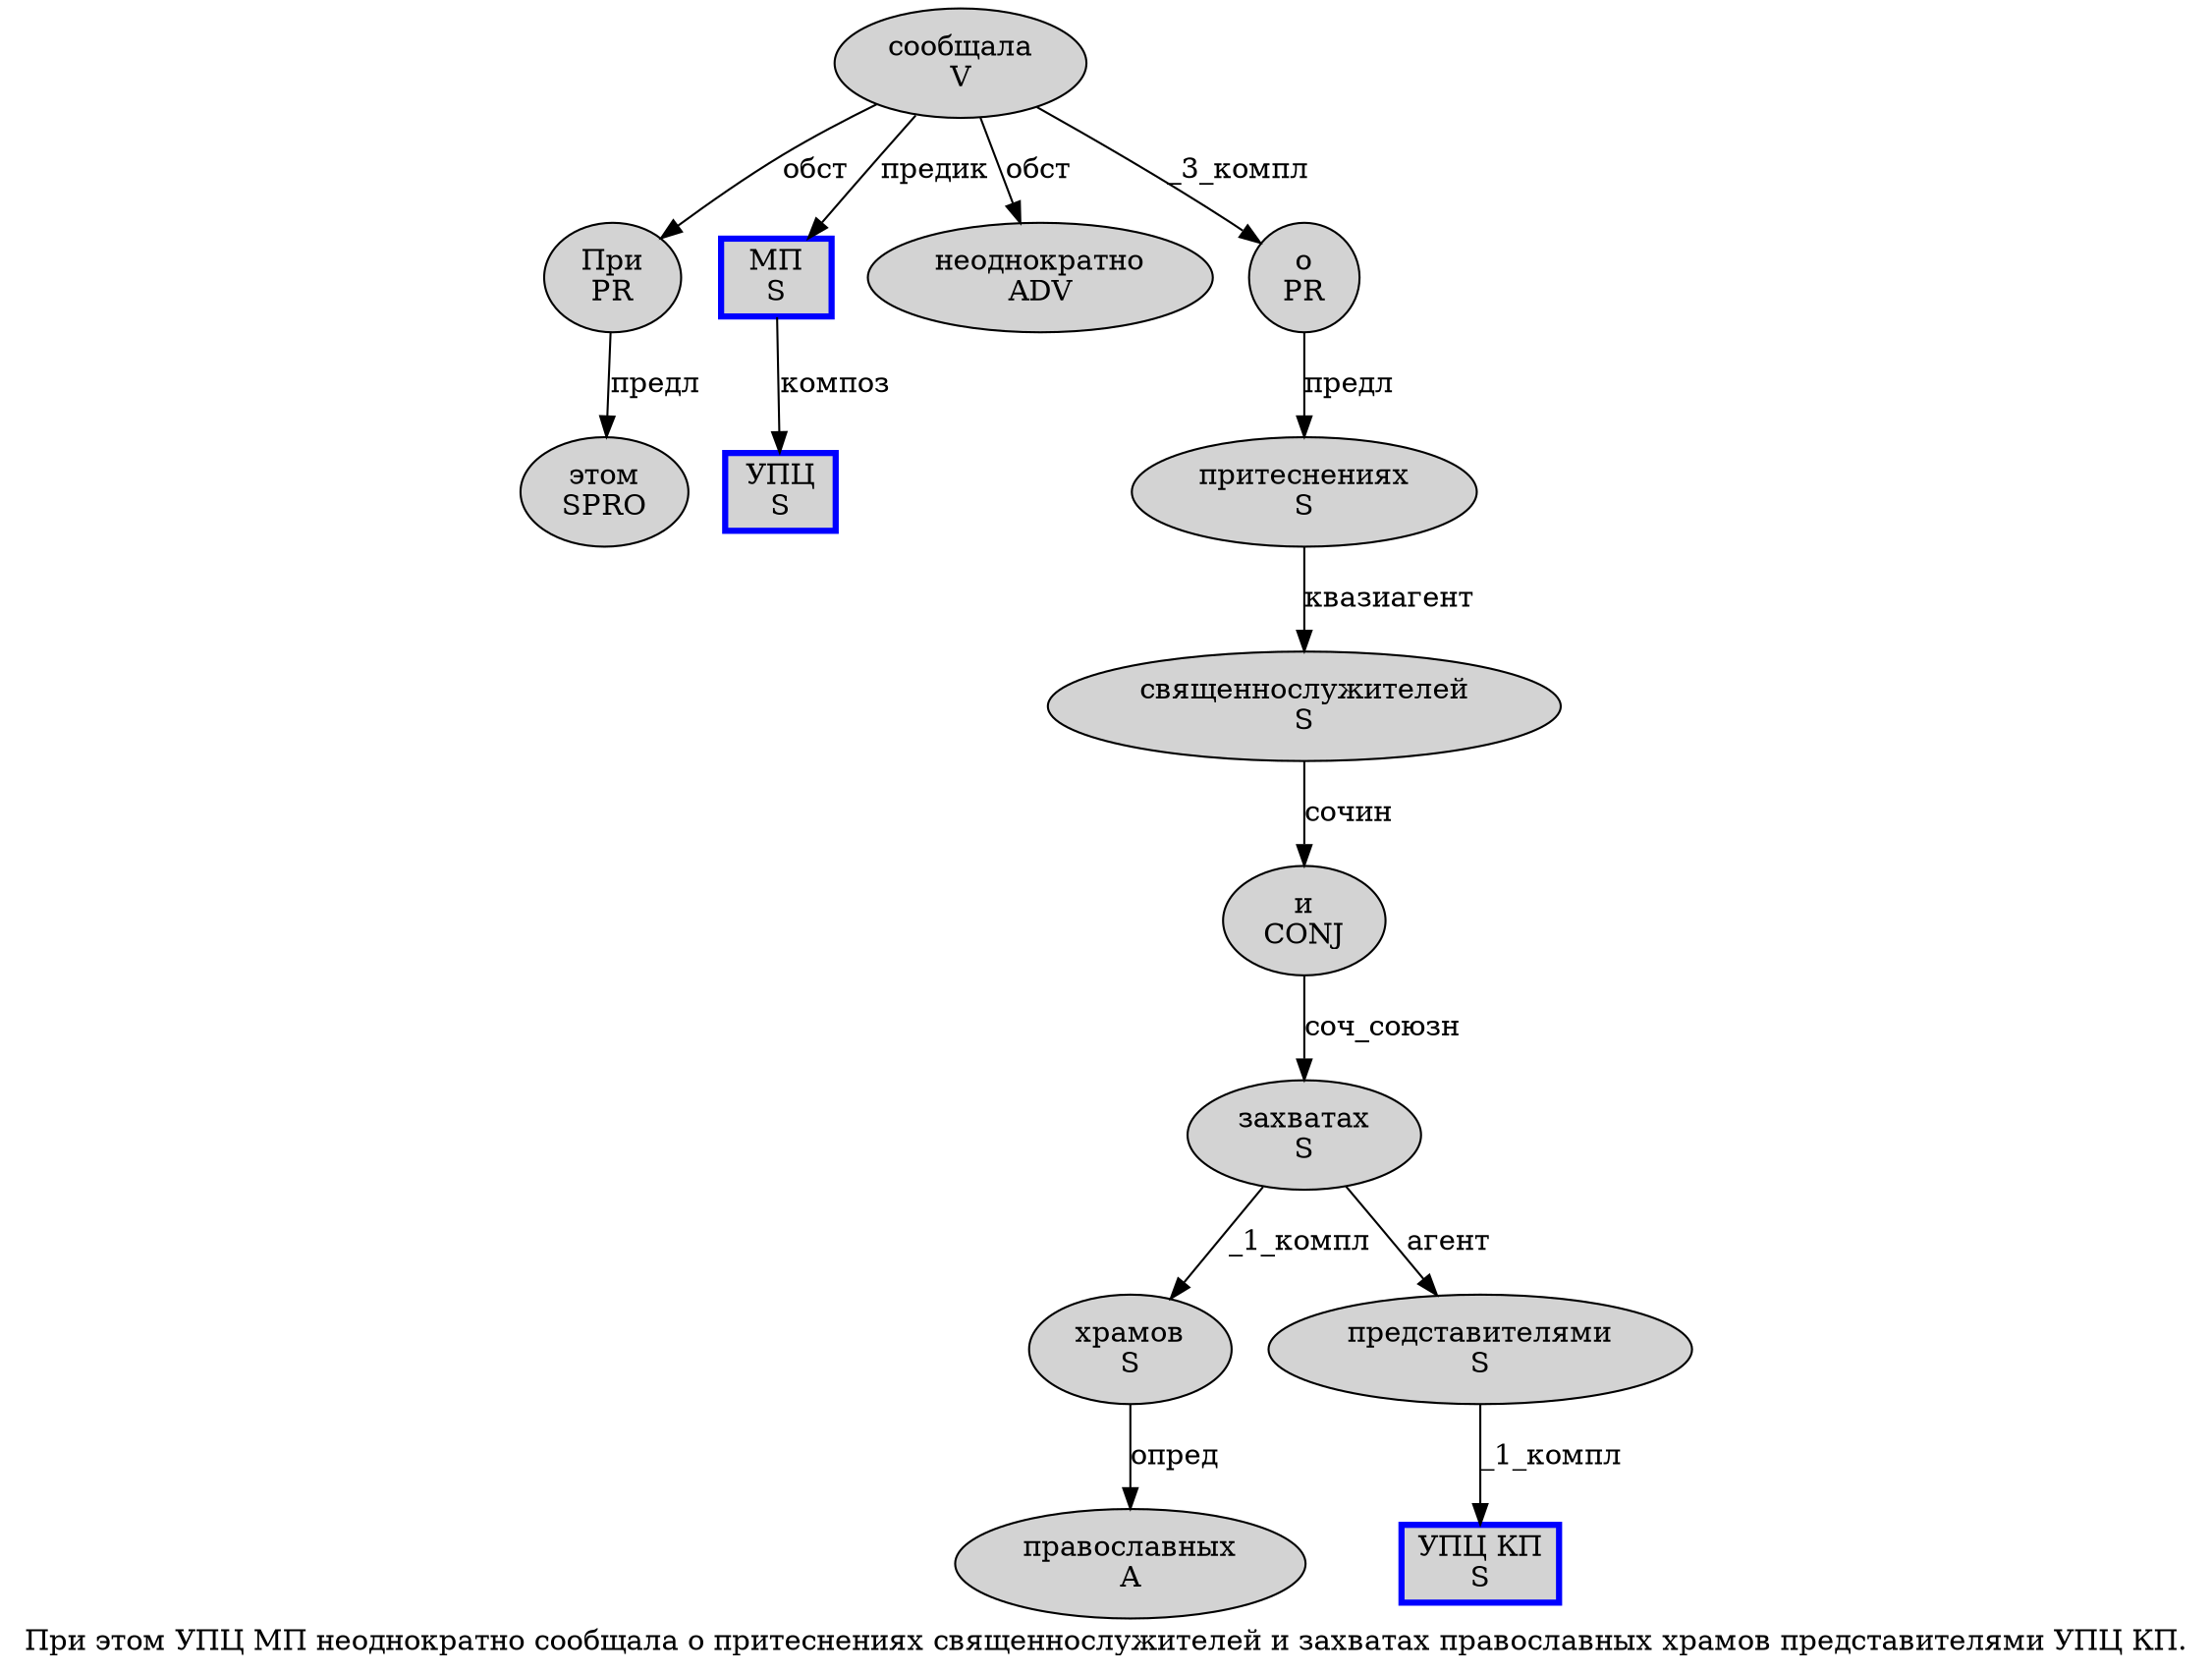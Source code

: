 digraph SENTENCE_1353 {
	graph [label="При этом УПЦ МП неоднократно сообщала о притеснениях священнослужителей и захватах православных храмов представителями УПЦ КП."]
	node [style=filled]
		0 [label="При
PR" color="" fillcolor=lightgray penwidth=1 shape=ellipse]
		1 [label="этом
SPRO" color="" fillcolor=lightgray penwidth=1 shape=ellipse]
		2 [label="УПЦ
S" color=blue fillcolor=lightgray penwidth=3 shape=box]
		3 [label="МП
S" color=blue fillcolor=lightgray penwidth=3 shape=box]
		4 [label="неоднократно
ADV" color="" fillcolor=lightgray penwidth=1 shape=ellipse]
		5 [label="сообщала
V" color="" fillcolor=lightgray penwidth=1 shape=ellipse]
		6 [label="о
PR" color="" fillcolor=lightgray penwidth=1 shape=ellipse]
		7 [label="притеснениях
S" color="" fillcolor=lightgray penwidth=1 shape=ellipse]
		8 [label="священнослужителей
S" color="" fillcolor=lightgray penwidth=1 shape=ellipse]
		9 [label="и
CONJ" color="" fillcolor=lightgray penwidth=1 shape=ellipse]
		10 [label="захватах
S" color="" fillcolor=lightgray penwidth=1 shape=ellipse]
		11 [label="православных
A" color="" fillcolor=lightgray penwidth=1 shape=ellipse]
		12 [label="храмов
S" color="" fillcolor=lightgray penwidth=1 shape=ellipse]
		13 [label="представителями
S" color="" fillcolor=lightgray penwidth=1 shape=ellipse]
		14 [label="УПЦ КП
S" color=blue fillcolor=lightgray penwidth=3 shape=box]
			9 -> 10 [label="соч_союзн"]
			3 -> 2 [label="композ"]
			5 -> 0 [label="обст"]
			5 -> 3 [label="предик"]
			5 -> 4 [label="обст"]
			5 -> 6 [label="_3_компл"]
			7 -> 8 [label="квазиагент"]
			8 -> 9 [label="сочин"]
			0 -> 1 [label="предл"]
			12 -> 11 [label="опред"]
			6 -> 7 [label="предл"]
			10 -> 12 [label="_1_компл"]
			10 -> 13 [label="агент"]
			13 -> 14 [label="_1_компл"]
}